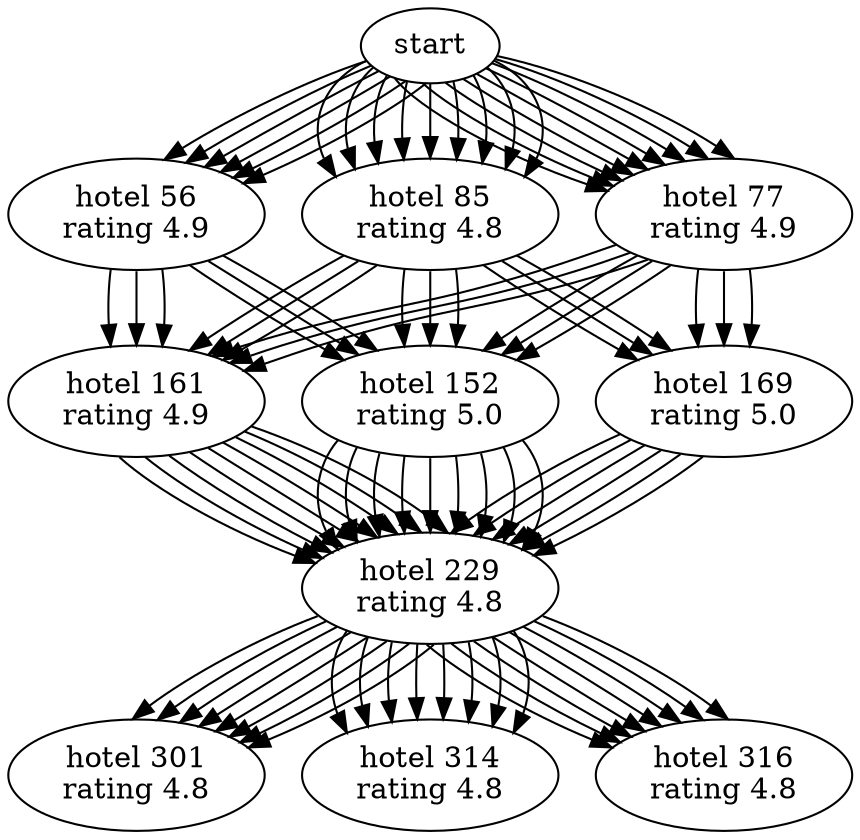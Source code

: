 digraph hotels3
{
start -> "hotel 56\nrating 4.9" -> "hotel 152\nrating 5.0" -> "hotel 229\nrating 4.8" -> "hotel 301\nrating 4.8";
start -> "hotel 56\nrating 4.9" -> "hotel 152\nrating 5.0" -> "hotel 229\nrating 4.8" -> "hotel 314\nrating 4.8";
start -> "hotel 56\nrating 4.9" -> "hotel 152\nrating 5.0" -> "hotel 229\nrating 4.8" -> "hotel 316\nrating 4.8";
start -> "hotel 56\nrating 4.9" -> "hotel 161\nrating 4.9" -> "hotel 229\nrating 4.8" -> "hotel 301\nrating 4.8";
start -> "hotel 56\nrating 4.9" -> "hotel 161\nrating 4.9" -> "hotel 229\nrating 4.8" -> "hotel 314\nrating 4.8";
start -> "hotel 56\nrating 4.9" -> "hotel 161\nrating 4.9" -> "hotel 229\nrating 4.8" -> "hotel 316\nrating 4.8";
start -> "hotel 77\nrating 4.9" -> "hotel 152\nrating 5.0" -> "hotel 229\nrating 4.8" -> "hotel 301\nrating 4.8";
start -> "hotel 77\nrating 4.9" -> "hotel 152\nrating 5.0" -> "hotel 229\nrating 4.8" -> "hotel 314\nrating 4.8";
start -> "hotel 77\nrating 4.9" -> "hotel 152\nrating 5.0" -> "hotel 229\nrating 4.8" -> "hotel 316\nrating 4.8";
start -> "hotel 77\nrating 4.9" -> "hotel 169\nrating 5.0" -> "hotel 229\nrating 4.8" -> "hotel 301\nrating 4.8";
start -> "hotel 77\nrating 4.9" -> "hotel 169\nrating 5.0" -> "hotel 229\nrating 4.8" -> "hotel 314\nrating 4.8";
start -> "hotel 77\nrating 4.9" -> "hotel 169\nrating 5.0" -> "hotel 229\nrating 4.8" -> "hotel 316\nrating 4.8";
start -> "hotel 77\nrating 4.9" -> "hotel 161\nrating 4.9" -> "hotel 229\nrating 4.8" -> "hotel 301\nrating 4.8";
start -> "hotel 77\nrating 4.9" -> "hotel 161\nrating 4.9" -> "hotel 229\nrating 4.8" -> "hotel 314\nrating 4.8";
start -> "hotel 77\nrating 4.9" -> "hotel 161\nrating 4.9" -> "hotel 229\nrating 4.8" -> "hotel 316\nrating 4.8";
start -> "hotel 85\nrating 4.8" -> "hotel 152\nrating 5.0" -> "hotel 229\nrating 4.8" -> "hotel 301\nrating 4.8";
start -> "hotel 85\nrating 4.8" -> "hotel 152\nrating 5.0" -> "hotel 229\nrating 4.8" -> "hotel 314\nrating 4.8";
start -> "hotel 85\nrating 4.8" -> "hotel 152\nrating 5.0" -> "hotel 229\nrating 4.8" -> "hotel 316\nrating 4.8";
start -> "hotel 85\nrating 4.8" -> "hotel 169\nrating 5.0" -> "hotel 229\nrating 4.8" -> "hotel 301\nrating 4.8";
start -> "hotel 85\nrating 4.8" -> "hotel 169\nrating 5.0" -> "hotel 229\nrating 4.8" -> "hotel 314\nrating 4.8";
start -> "hotel 85\nrating 4.8" -> "hotel 169\nrating 5.0" -> "hotel 229\nrating 4.8" -> "hotel 316\nrating 4.8";
start -> "hotel 85\nrating 4.8" -> "hotel 161\nrating 4.9" -> "hotel 229\nrating 4.8" -> "hotel 301\nrating 4.8";
start -> "hotel 85\nrating 4.8" -> "hotel 161\nrating 4.9" -> "hotel 229\nrating 4.8" -> "hotel 314\nrating 4.8";
start -> "hotel 85\nrating 4.8" -> "hotel 161\nrating 4.9" -> "hotel 229\nrating 4.8" -> "hotel 316\nrating 4.8";
}